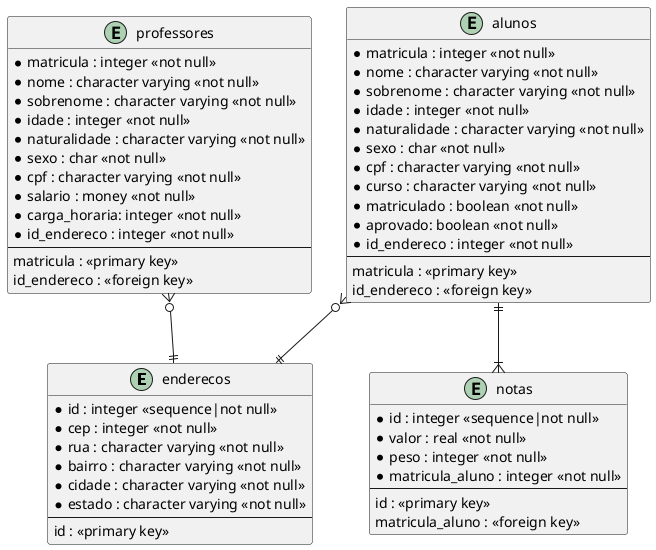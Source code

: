 @startuml academico-db

    entity enderecos {
        *id : integer <<sequence|not null>>
        *cep : integer <<not null>>
        *rua : character varying <<not null>>
        *bairro : character varying <<not null>>
        *cidade : character varying <<not null>>
        *estado : character varying <<not null>>
        --
        id : <<primary key>>
    }

    entity professores {
        *matricula : integer <<not null>>
        *nome : character varying <<not null>>
        *sobrenome : character varying <<not null>>
        *idade : integer <<not null>>
        *naturalidade : character varying <<not null>>
        *sexo : char <<not null>>
        *cpf : character varying <<not null>>
        *salario : money <<not null>>
        *carga_horaria: integer <<not null>>
        *id_endereco : integer <<not null>>
        --
        matricula : <<primary key>>
        id_endereco : <<foreign key>> 
    }

    entity alunos {
        *matricula : integer <<not null>>
        *nome : character varying <<not null>>
        *sobrenome : character varying <<not null>>
        *idade : integer <<not null>>
        *naturalidade : character varying <<not null>>
        *sexo : char <<not null>>
        *cpf : character varying <<not null>>
        *curso : character varying <<not null>>
        *matriculado : boolean <<not null>>
        *aprovado: boolean <<not null>>
        *id_endereco : integer <<not null>>
        --
        matricula : <<primary key>>
        id_endereco : <<foreign key>>
    }

    entity notas {
        *id : integer <<sequence|not null>>
        *valor : real <<not null>>
        *peso : integer <<not null>>
        *matricula_aluno : integer <<not null>>
        --
        id : <<primary key>>
        matricula_aluno : <<foreign key>> 
    }

    professores }o--|| enderecos
    alunos }o--|| enderecos
    alunos ||--|{ notas

@enduml academico-db